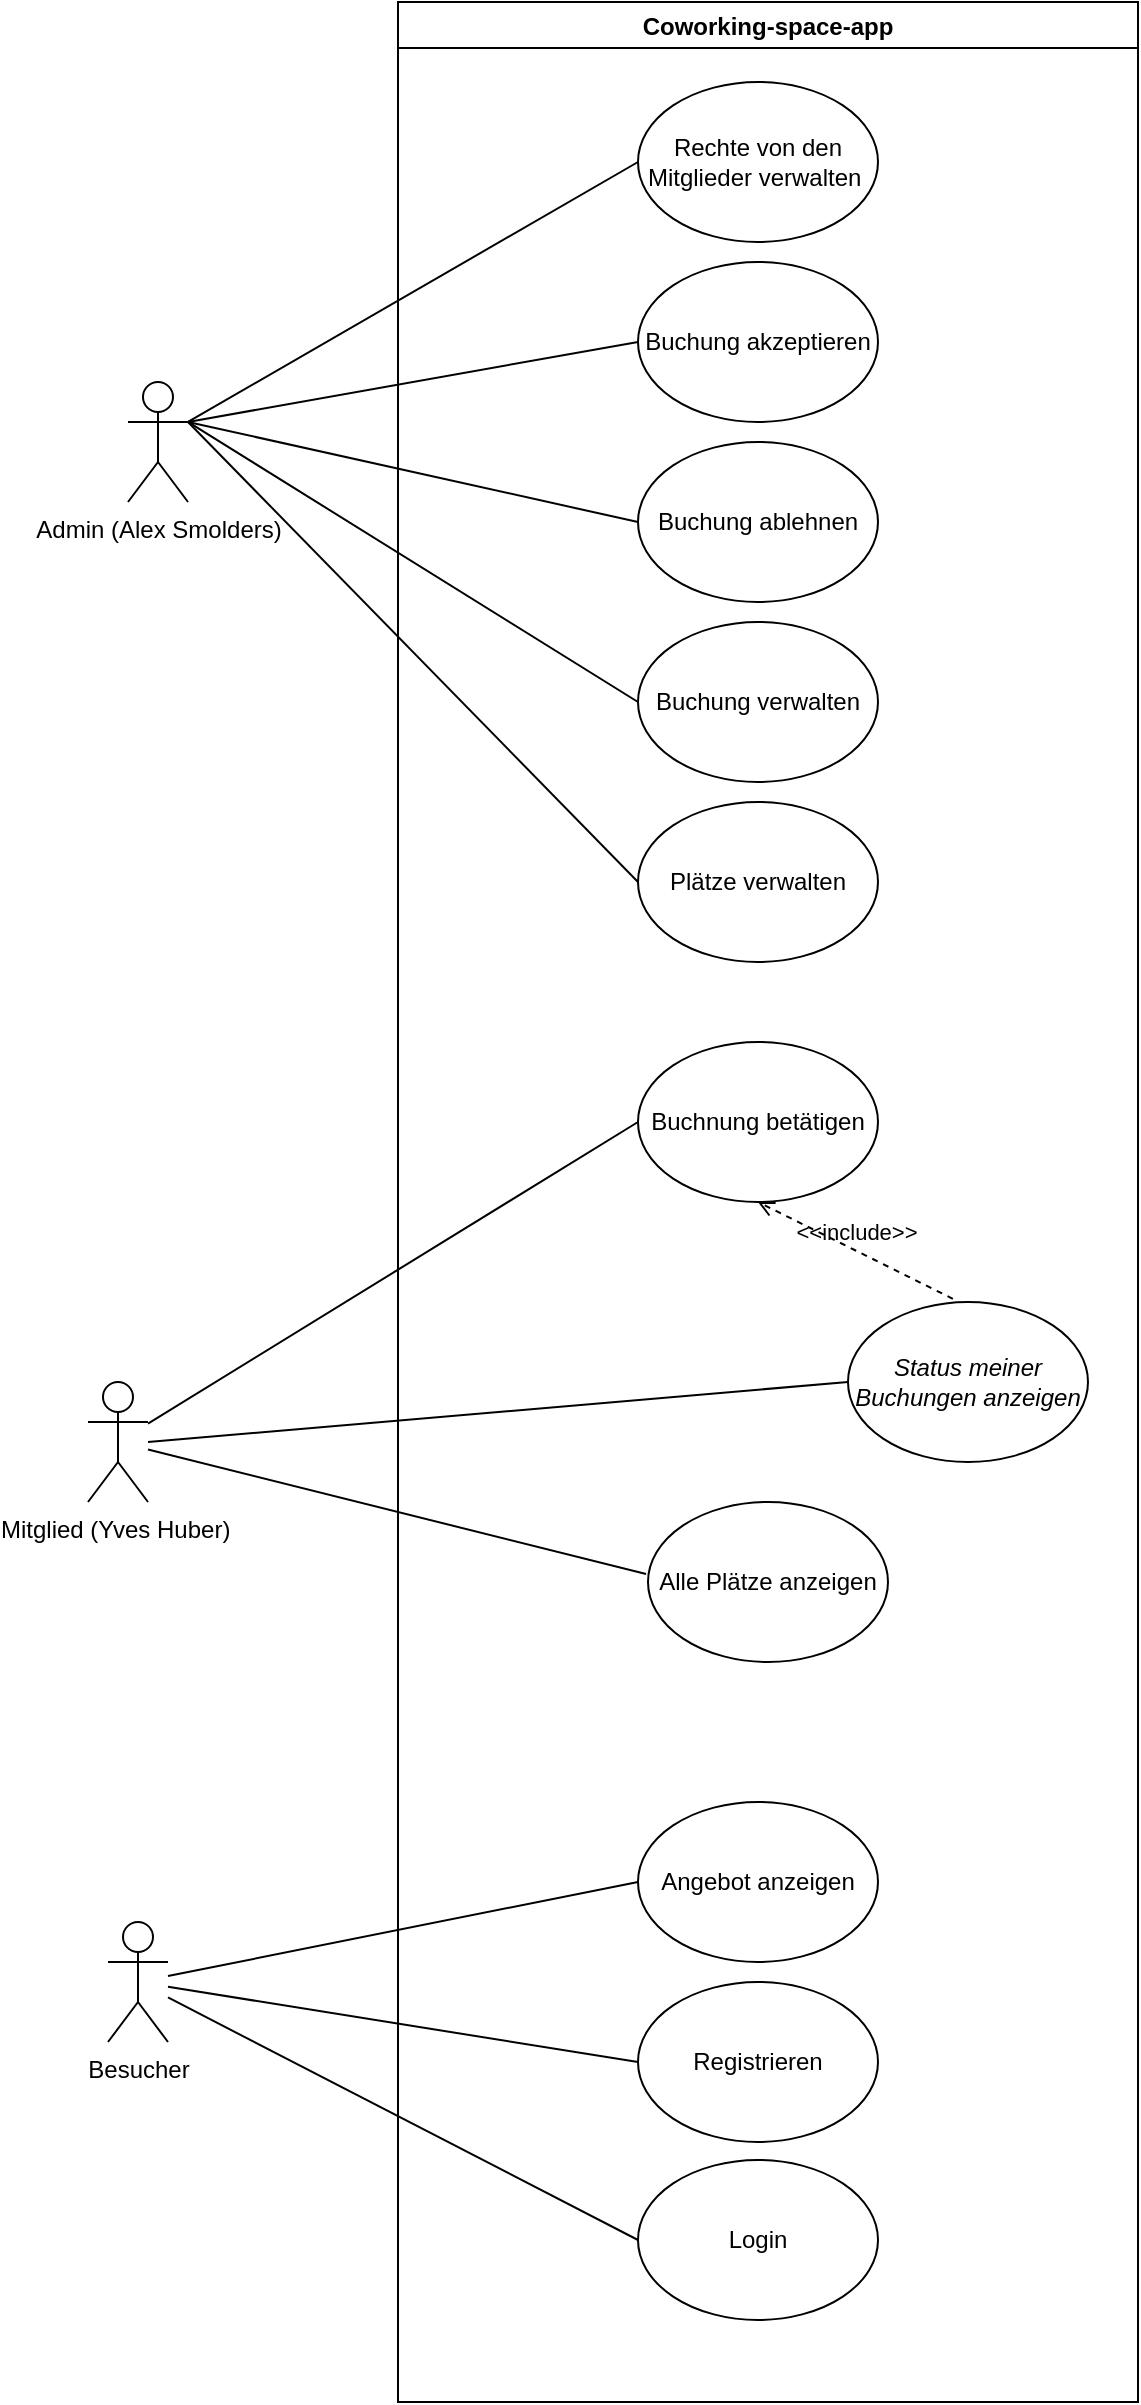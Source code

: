 <mxfile version="20.3.3" type="device"><diagram id="nL5cqTMg1d4m9H8VuyLP" name="Seite-1"><mxGraphModel dx="-46" dy="747" grid="1" gridSize="10" guides="1" tooltips="1" connect="1" arrows="1" fold="1" page="1" pageScale="1" pageWidth="827" pageHeight="1169" math="0" shadow="0"><root><mxCell id="0"/><mxCell id="1" parent="0"/><mxCell id="hUhuVHC8e-gcqu5uqkaF-31" value="Coworking-space-app" style="swimlane;" parent="1" vertex="1"><mxGeometry x="1055" y="50" width="370" height="1200" as="geometry"/></mxCell><mxCell id="hUhuVHC8e-gcqu5uqkaF-32" value="Rechte von den Mitglieder verwalten&amp;nbsp;" style="ellipse;whiteSpace=wrap;html=1;" parent="hUhuVHC8e-gcqu5uqkaF-31" vertex="1"><mxGeometry x="120" y="40" width="120" height="80" as="geometry"/></mxCell><mxCell id="hUhuVHC8e-gcqu5uqkaF-33" value="Buchnung betätigen" style="ellipse;whiteSpace=wrap;html=1;" parent="hUhuVHC8e-gcqu5uqkaF-31" vertex="1"><mxGeometry x="120" y="520" width="120" height="80" as="geometry"/></mxCell><mxCell id="hUhuVHC8e-gcqu5uqkaF-35" value="&lt;i&gt;Status meiner Buchungen anzeigen&lt;/i&gt;" style="ellipse;whiteSpace=wrap;html=1;" parent="hUhuVHC8e-gcqu5uqkaF-31" vertex="1"><mxGeometry x="225" y="650" width="120" height="80" as="geometry"/></mxCell><mxCell id="hUhuVHC8e-gcqu5uqkaF-48" value="&amp;lt;&amp;lt;include&amp;gt;&amp;gt;" style="html=1;verticalAlign=bottom;labelBackgroundColor=none;endArrow=open;endFill=0;dashed=1;rounded=0;entryX=0.5;entryY=1;entryDx=0;entryDy=0;exitX=0.437;exitY=-0.02;exitDx=0;exitDy=0;exitPerimeter=0;" parent="hUhuVHC8e-gcqu5uqkaF-31" source="hUhuVHC8e-gcqu5uqkaF-35" target="hUhuVHC8e-gcqu5uqkaF-33" edge="1"><mxGeometry width="160" relative="1" as="geometry"><mxPoint x="-50" y="360" as="sourcePoint"/><mxPoint x="110" y="360" as="targetPoint"/></mxGeometry></mxCell><mxCell id="ytJYJa0ku5tgEjJZjwtw-3" value="Angebot anzeigen" style="ellipse;whiteSpace=wrap;html=1;" parent="hUhuVHC8e-gcqu5uqkaF-31" vertex="1"><mxGeometry x="120" y="900" width="120" height="80" as="geometry"/></mxCell><mxCell id="ytJYJa0ku5tgEjJZjwtw-4" value="Registrieren" style="ellipse;whiteSpace=wrap;html=1;" parent="hUhuVHC8e-gcqu5uqkaF-31" vertex="1"><mxGeometry x="120" y="990" width="120" height="80" as="geometry"/></mxCell><mxCell id="ytJYJa0ku5tgEjJZjwtw-8" value="Login" style="ellipse;whiteSpace=wrap;html=1;" parent="hUhuVHC8e-gcqu5uqkaF-31" vertex="1"><mxGeometry x="120" y="1079" width="120" height="80" as="geometry"/></mxCell><mxCell id="ytJYJa0ku5tgEjJZjwtw-11" value="Alle Plätze anzeigen" style="ellipse;whiteSpace=wrap;html=1;" parent="hUhuVHC8e-gcqu5uqkaF-31" vertex="1"><mxGeometry x="125" y="750" width="120" height="80" as="geometry"/></mxCell><mxCell id="ytJYJa0ku5tgEjJZjwtw-13" value="Buchung akzeptieren" style="ellipse;whiteSpace=wrap;html=1;" parent="hUhuVHC8e-gcqu5uqkaF-31" vertex="1"><mxGeometry x="120" y="130" width="120" height="80" as="geometry"/></mxCell><mxCell id="ytJYJa0ku5tgEjJZjwtw-19" value="Buchung ablehnen" style="ellipse;whiteSpace=wrap;html=1;" parent="hUhuVHC8e-gcqu5uqkaF-31" vertex="1"><mxGeometry x="120" y="220" width="120" height="80" as="geometry"/></mxCell><mxCell id="ytJYJa0ku5tgEjJZjwtw-22" value="Buchung verwalten" style="ellipse;whiteSpace=wrap;html=1;" parent="hUhuVHC8e-gcqu5uqkaF-31" vertex="1"><mxGeometry x="120" y="310" width="120" height="80" as="geometry"/></mxCell><mxCell id="ytJYJa0ku5tgEjJZjwtw-25" value="Plätze verwalten" style="ellipse;whiteSpace=wrap;html=1;" parent="hUhuVHC8e-gcqu5uqkaF-31" vertex="1"><mxGeometry x="120" y="400" width="120" height="80" as="geometry"/></mxCell><mxCell id="hUhuVHC8e-gcqu5uqkaF-34" value="Admin (Alex Smolders)" style="shape=umlActor;verticalLabelPosition=bottom;verticalAlign=top;html=1;outlineConnect=0;" parent="1" vertex="1"><mxGeometry x="920" y="240" width="30" height="60" as="geometry"/></mxCell><mxCell id="hUhuVHC8e-gcqu5uqkaF-37" value="Mitglied (Yves Huber)&amp;nbsp;" style="shape=umlActor;verticalLabelPosition=bottom;verticalAlign=top;html=1;outlineConnect=0;" parent="1" vertex="1"><mxGeometry x="900" y="740" width="30" height="60" as="geometry"/></mxCell><mxCell id="hUhuVHC8e-gcqu5uqkaF-38" value="" style="endArrow=none;html=1;rounded=0;exitX=0;exitY=0.5;exitDx=0;exitDy=0;entryX=1;entryY=0.333;entryDx=0;entryDy=0;entryPerimeter=0;" parent="1" source="hUhuVHC8e-gcqu5uqkaF-32" target="hUhuVHC8e-gcqu5uqkaF-34" edge="1"><mxGeometry width="50" height="50" relative="1" as="geometry"><mxPoint x="1040" y="470" as="sourcePoint"/><mxPoint x="970" y="170" as="targetPoint"/></mxGeometry></mxCell><mxCell id="hUhuVHC8e-gcqu5uqkaF-39" value="" style="endArrow=none;html=1;rounded=0;exitX=0;exitY=0.5;exitDx=0;exitDy=0;" parent="1" source="hUhuVHC8e-gcqu5uqkaF-33" target="hUhuVHC8e-gcqu5uqkaF-37" edge="1"><mxGeometry width="50" height="50" relative="1" as="geometry"><mxPoint x="1170" y="170" as="sourcePoint"/><mxPoint x="1030" y="290" as="targetPoint"/></mxGeometry></mxCell><mxCell id="hUhuVHC8e-gcqu5uqkaF-40" value="" style="endArrow=none;html=1;rounded=0;exitX=0;exitY=0.5;exitDx=0;exitDy=0;entryX=1;entryY=0.5;entryDx=0;entryDy=0;entryPerimeter=0;" parent="1" source="hUhuVHC8e-gcqu5uqkaF-35" target="hUhuVHC8e-gcqu5uqkaF-37" edge="1"><mxGeometry width="50" height="50" relative="1" as="geometry"><mxPoint x="1170" y="290" as="sourcePoint"/><mxPoint x="940" y="370" as="targetPoint"/></mxGeometry></mxCell><mxCell id="ytJYJa0ku5tgEjJZjwtw-2" value="Besucher" style="shape=umlActor;verticalLabelPosition=bottom;verticalAlign=top;html=1;outlineConnect=0;" parent="1" vertex="1"><mxGeometry x="910" y="1010" width="30" height="60" as="geometry"/></mxCell><mxCell id="ytJYJa0ku5tgEjJZjwtw-5" value="" style="endArrow=none;html=1;rounded=0;entryX=0;entryY=0.5;entryDx=0;entryDy=0;" parent="1" source="ytJYJa0ku5tgEjJZjwtw-2" target="ytJYJa0ku5tgEjJZjwtw-3" edge="1"><mxGeometry width="50" height="50" relative="1" as="geometry"><mxPoint x="1150" y="700" as="sourcePoint"/><mxPoint x="1190" y="660" as="targetPoint"/></mxGeometry></mxCell><mxCell id="ytJYJa0ku5tgEjJZjwtw-6" value="" style="endArrow=none;html=1;rounded=0;entryX=0;entryY=0.5;entryDx=0;entryDy=0;" parent="1" source="ytJYJa0ku5tgEjJZjwtw-2" target="ytJYJa0ku5tgEjJZjwtw-4" edge="1"><mxGeometry width="50" height="50" relative="1" as="geometry"><mxPoint x="960" y="660" as="sourcePoint"/><mxPoint x="860" y="660" as="targetPoint"/></mxGeometry></mxCell><mxCell id="ytJYJa0ku5tgEjJZjwtw-9" value="" style="endArrow=none;html=1;rounded=0;entryX=0;entryY=0.5;entryDx=0;entryDy=0;" parent="1" source="ytJYJa0ku5tgEjJZjwtw-2" target="ytJYJa0ku5tgEjJZjwtw-8" edge="1"><mxGeometry width="50" height="50" relative="1" as="geometry"><mxPoint x="960" y="660" as="sourcePoint"/><mxPoint x="1200" y="680" as="targetPoint"/></mxGeometry></mxCell><mxCell id="ytJYJa0ku5tgEjJZjwtw-12" value="" style="endArrow=none;html=1;rounded=0;exitX=-0.008;exitY=0.45;exitDx=0;exitDy=0;exitPerimeter=0;" parent="1" source="ytJYJa0ku5tgEjJZjwtw-11" target="hUhuVHC8e-gcqu5uqkaF-37" edge="1"><mxGeometry width="50" height="50" relative="1" as="geometry"><mxPoint x="1110" y="580" as="sourcePoint"/><mxPoint x="1160" y="530" as="targetPoint"/></mxGeometry></mxCell><mxCell id="ytJYJa0ku5tgEjJZjwtw-20" value="" style="endArrow=none;html=1;rounded=0;exitX=1;exitY=0.333;exitDx=0;exitDy=0;exitPerimeter=0;entryX=0;entryY=0.5;entryDx=0;entryDy=0;" parent="1" source="hUhuVHC8e-gcqu5uqkaF-34" target="ytJYJa0ku5tgEjJZjwtw-19" edge="1"><mxGeometry width="50" height="50" relative="1" as="geometry"><mxPoint x="1110" y="410" as="sourcePoint"/><mxPoint x="1160" y="360" as="targetPoint"/></mxGeometry></mxCell><mxCell id="ytJYJa0ku5tgEjJZjwtw-21" value="" style="endArrow=none;html=1;rounded=0;exitX=0;exitY=0.5;exitDx=0;exitDy=0;entryX=1;entryY=0.333;entryDx=0;entryDy=0;entryPerimeter=0;" parent="1" source="ytJYJa0ku5tgEjJZjwtw-13" target="hUhuVHC8e-gcqu5uqkaF-34" edge="1"><mxGeometry width="50" height="50" relative="1" as="geometry"><mxPoint x="950" y="310" as="sourcePoint"/><mxPoint x="970" y="150" as="targetPoint"/></mxGeometry></mxCell><mxCell id="ytJYJa0ku5tgEjJZjwtw-23" value="" style="endArrow=none;html=1;rounded=0;exitX=0;exitY=0.5;exitDx=0;exitDy=0;entryX=1;entryY=0.333;entryDx=0;entryDy=0;entryPerimeter=0;" parent="1" source="ytJYJa0ku5tgEjJZjwtw-22" target="hUhuVHC8e-gcqu5uqkaF-34" edge="1"><mxGeometry width="50" height="50" relative="1" as="geometry"><mxPoint x="1110" y="410" as="sourcePoint"/><mxPoint x="970" y="150" as="targetPoint"/></mxGeometry></mxCell><mxCell id="ytJYJa0ku5tgEjJZjwtw-27" value="" style="endArrow=none;html=1;rounded=0;exitX=0;exitY=0.5;exitDx=0;exitDy=0;" parent="1" source="ytJYJa0ku5tgEjJZjwtw-25" edge="1"><mxGeometry width="50" height="50" relative="1" as="geometry"><mxPoint x="900" y="310" as="sourcePoint"/><mxPoint x="950" y="260" as="targetPoint"/></mxGeometry></mxCell></root></mxGraphModel></diagram></mxfile>